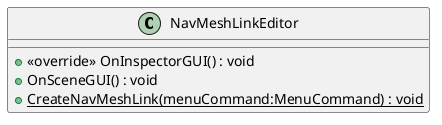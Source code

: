 @startuml
class NavMeshLinkEditor {
    + <<override>> OnInspectorGUI() : void
    + OnSceneGUI() : void
    + {static} CreateNavMeshLink(menuCommand:MenuCommand) : void
}
@enduml
